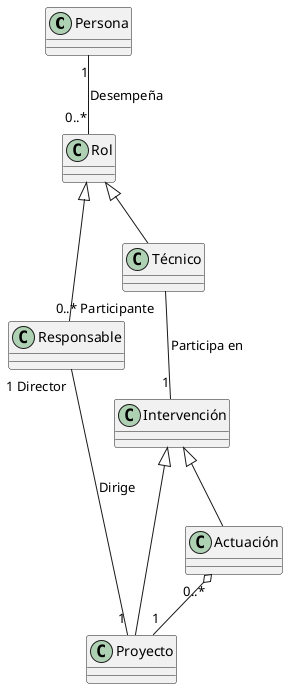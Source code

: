 @startuml
Class Persona
Class Rol
Class Responsable
Class Técnico
Class Intervención
Class Proyecto
Class Actuación

Persona "1" -- "0..*" Rol : Desempeña
Rol <|-- Responsable
Rol <|-- Técnico
Técnico "0..* Participante" -- "1" Intervención : Participa en
Intervención <|-- Actuación
Intervención <|-- Proyecto
Actuación "0..*" o-- "1" Proyecto
Responsable "1 Director" -- "1" Proyecto : Dirige
@enduml